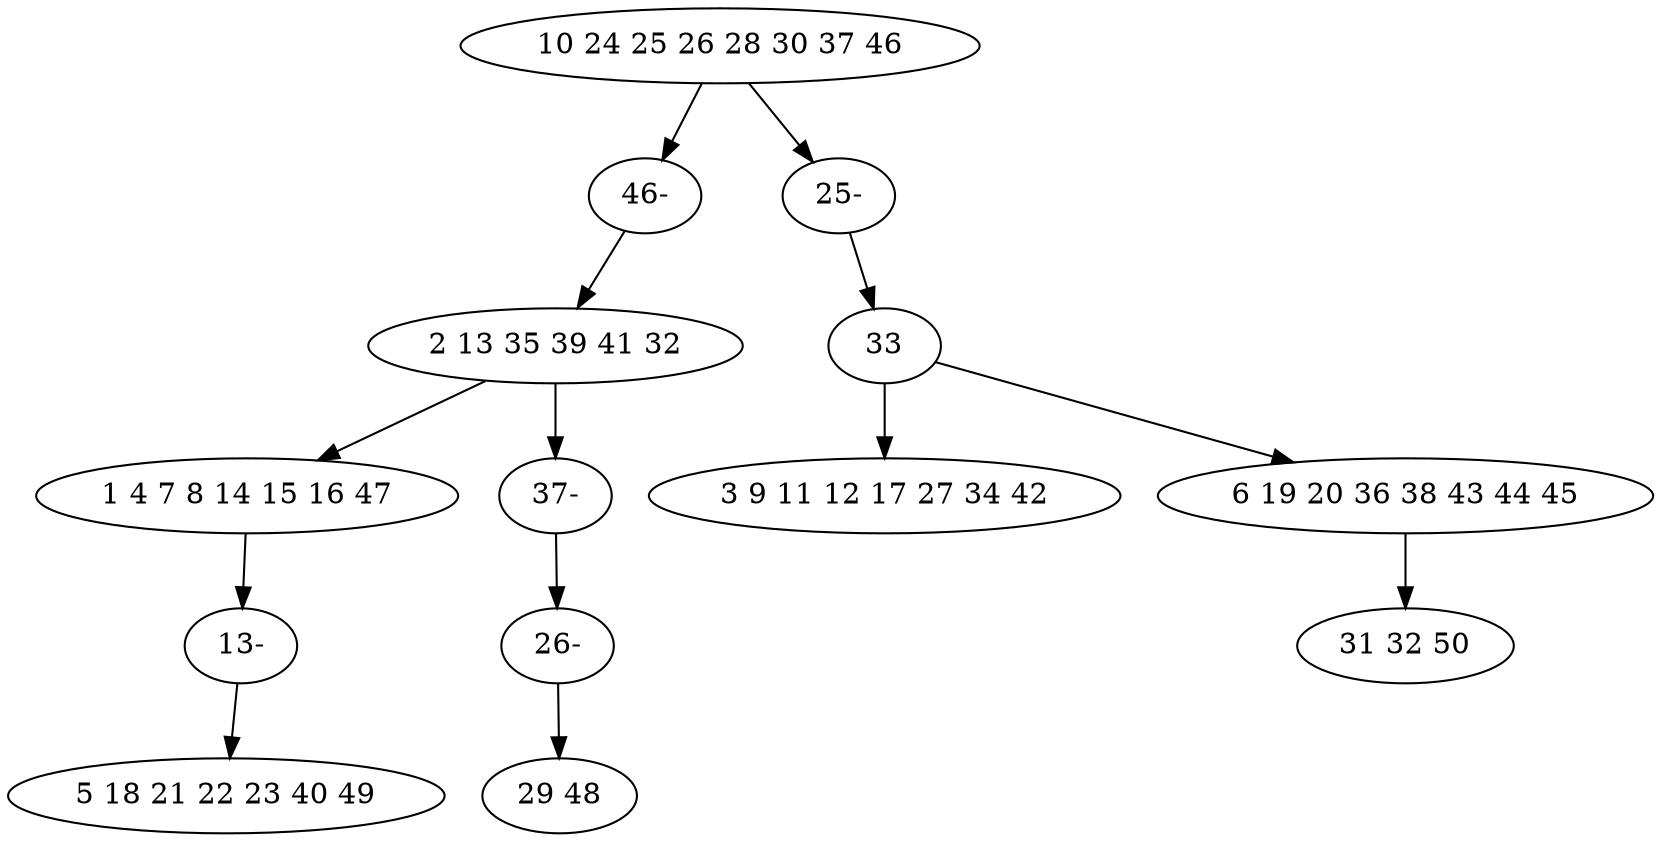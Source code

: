 digraph true_tree {
	"0" -> "10"
	"0" -> "13"
	"2" -> "3"
	"1" -> "4"
	"2" -> "5"
	"1" -> "9"
	"4" -> "12"
	"5" -> "8"
	"9" -> "11"
	"10" -> "1"
	"11" -> "6"
	"12" -> "7"
	"13" -> "2"
	"0" [label="10 24 25 26 28 30 37 46"];
	"1" [label="2 13 35 39 41 32"];
	"2" [label="33"];
	"3" [label="3 9 11 12 17 27 34 42"];
	"4" [label="1 4 7 8 14 15 16 47"];
	"5" [label="6 19 20 36 38 43 44 45"];
	"6" [label="29 48"];
	"7" [label="5 18 21 22 23 40 49"];
	"8" [label="31 32 50"];
	"9" [label="37-"];
	"10" [label="46-"];
	"11" [label="26-"];
	"12" [label="13-"];
	"13" [label="25-"];
}
